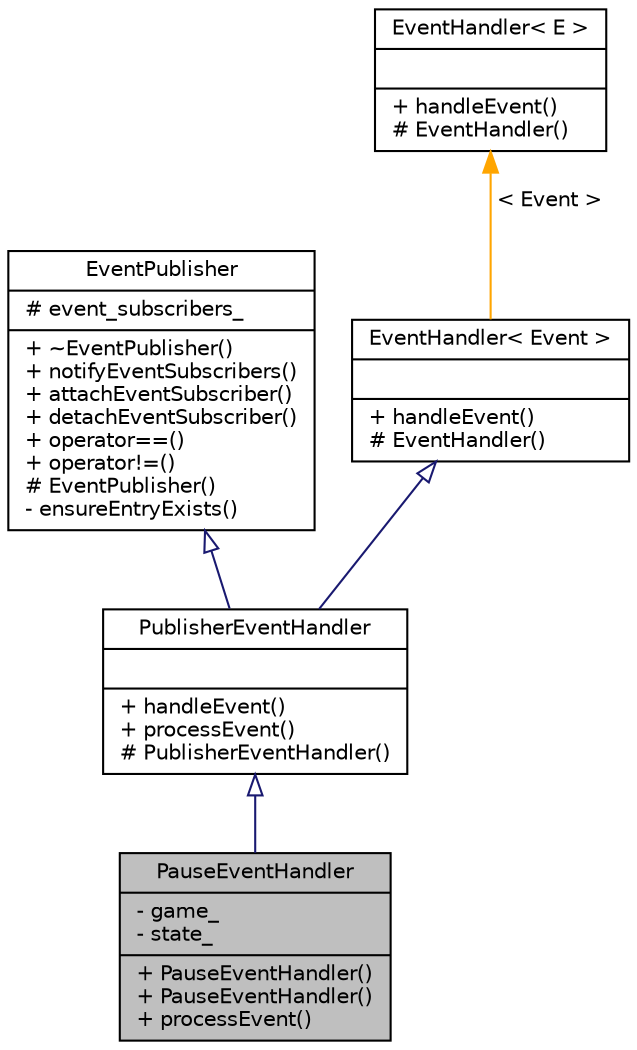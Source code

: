digraph "PauseEventHandler"
{
 // INTERACTIVE_SVG=YES
 // LATEX_PDF_SIZE
  bgcolor="transparent";
  edge [fontname="Helvetica",fontsize="10",labelfontname="Helvetica",labelfontsize="10"];
  node [fontname="Helvetica",fontsize="10",shape=record];
  Node1 [label="{PauseEventHandler\n|- game_\l- state_\l|+ PauseEventHandler()\l+ PauseEventHandler()\l+ processEvent()\l}",height=0.2,width=0.4,color="black", fillcolor="grey75", style="filled", fontcolor="black",tooltip=" "];
  Node2 -> Node1 [dir="back",color="midnightblue",fontsize="10",style="solid",arrowtail="onormal",fontname="Helvetica"];
  Node2 [label="{PublisherEventHandler\n||+ handleEvent()\l+ processEvent()\l# PublisherEventHandler()\l}",height=0.2,width=0.4,color="black",URL="$class_publisher_event_handler.html",tooltip="Extended EventHandler for Event class events with publisher capabilities."];
  Node3 -> Node2 [dir="back",color="midnightblue",fontsize="10",style="solid",arrowtail="onormal",fontname="Helvetica"];
  Node3 [label="{EventPublisher\n|# event_subscribers_\l|+ ~EventPublisher()\l+ notifyEventSubscribers()\l+ attachEventSubscriber()\l+ detachEventSubscriber()\l+ operator==()\l+ operator!=()\l# EventPublisher()\l- ensureEntryExists()\l}",height=0.2,width=0.4,color="black",URL="$class_event_publisher.html",tooltip=" "];
  Node4 -> Node2 [dir="back",color="midnightblue",fontsize="10",style="solid",arrowtail="onormal",fontname="Helvetica"];
  Node4 [label="{EventHandler\< Event \>\n||+ handleEvent()\l# EventHandler()\l}",height=0.2,width=0.4,color="black",URL="$class_event_handler.html",tooltip=" "];
  Node5 -> Node4 [dir="back",color="orange",fontsize="10",style="solid",label=" \< Event \>" ,fontname="Helvetica"];
  Node5 [label="{EventHandler\< E \>\n||+ handleEvent()\l# EventHandler()\l}",height=0.2,width=0.4,color="black",URL="$class_event_handler.html",tooltip=" "];
}
